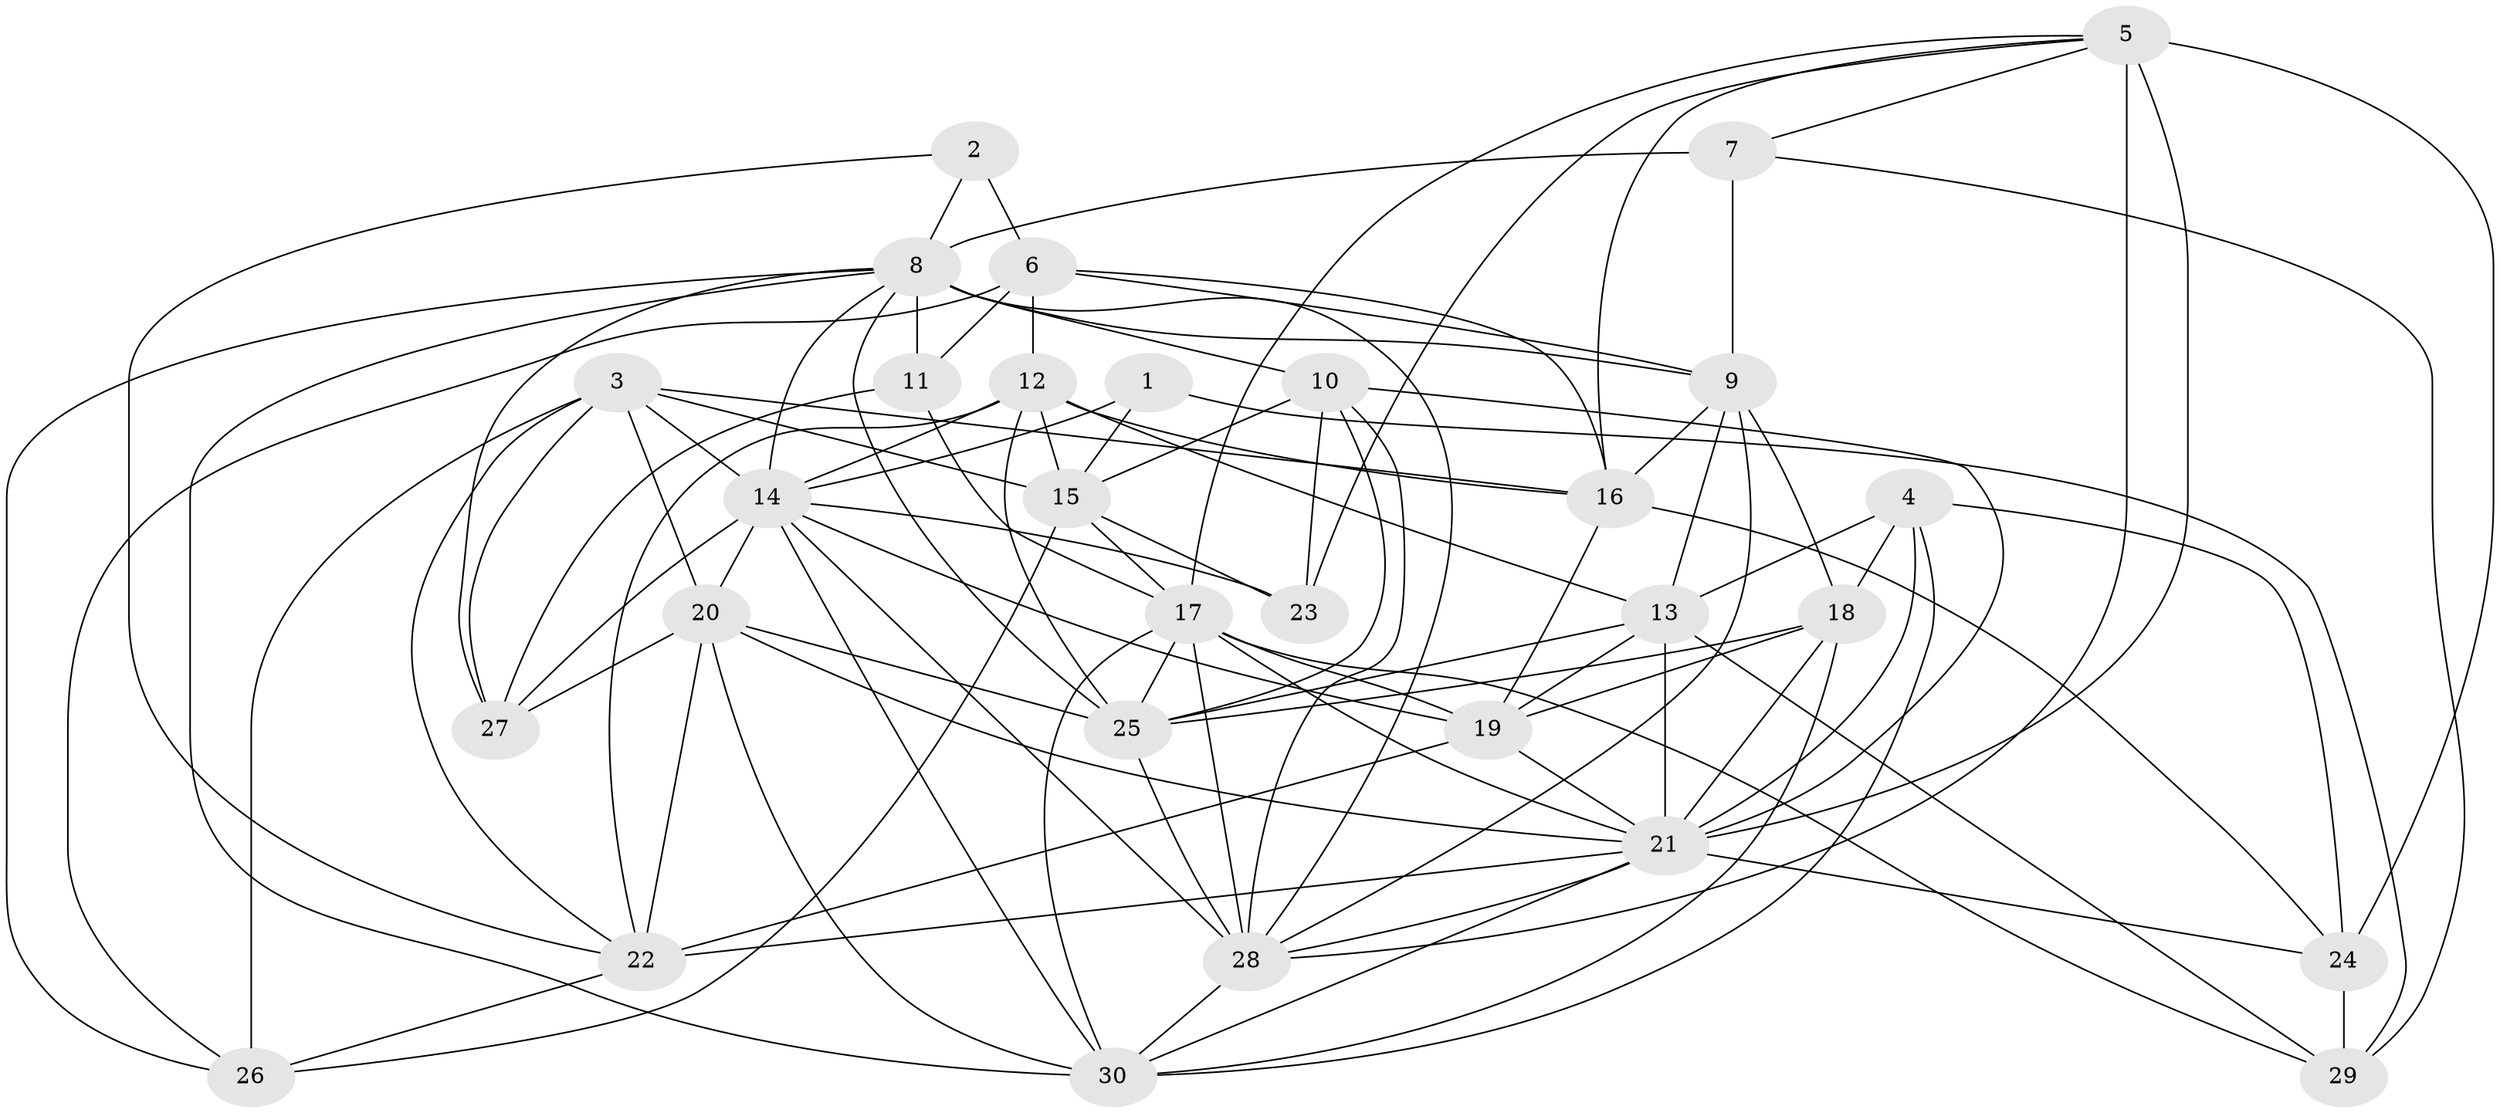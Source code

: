 // original degree distribution, {4: 0.33980582524271846, 7: 0.02912621359223301, 6: 0.10679611650485436, 5: 0.1553398058252427, 3: 0.2815533980582524, 2: 0.08737864077669903}
// Generated by graph-tools (version 1.1) at 2025/37/03/04/25 23:37:05]
// undirected, 30 vertices, 99 edges
graph export_dot {
  node [color=gray90,style=filled];
  1;
  2;
  3;
  4;
  5;
  6;
  7;
  8;
  9;
  10;
  11;
  12;
  13;
  14;
  15;
  16;
  17;
  18;
  19;
  20;
  21;
  22;
  23;
  24;
  25;
  26;
  27;
  28;
  29;
  30;
  1 -- 14 [weight=1.0];
  1 -- 15 [weight=3.0];
  1 -- 29 [weight=2.0];
  2 -- 6 [weight=2.0];
  2 -- 8 [weight=1.0];
  2 -- 22 [weight=1.0];
  3 -- 14 [weight=1.0];
  3 -- 15 [weight=2.0];
  3 -- 16 [weight=1.0];
  3 -- 20 [weight=2.0];
  3 -- 22 [weight=1.0];
  3 -- 26 [weight=1.0];
  3 -- 27 [weight=1.0];
  4 -- 13 [weight=1.0];
  4 -- 18 [weight=1.0];
  4 -- 21 [weight=1.0];
  4 -- 24 [weight=1.0];
  4 -- 30 [weight=1.0];
  5 -- 7 [weight=1.0];
  5 -- 16 [weight=1.0];
  5 -- 17 [weight=1.0];
  5 -- 21 [weight=1.0];
  5 -- 23 [weight=1.0];
  5 -- 24 [weight=3.0];
  5 -- 28 [weight=1.0];
  6 -- 9 [weight=2.0];
  6 -- 11 [weight=2.0];
  6 -- 12 [weight=2.0];
  6 -- 16 [weight=2.0];
  6 -- 26 [weight=1.0];
  7 -- 8 [weight=1.0];
  7 -- 9 [weight=2.0];
  7 -- 29 [weight=1.0];
  8 -- 9 [weight=1.0];
  8 -- 10 [weight=1.0];
  8 -- 11 [weight=2.0];
  8 -- 14 [weight=1.0];
  8 -- 25 [weight=1.0];
  8 -- 26 [weight=1.0];
  8 -- 27 [weight=2.0];
  8 -- 28 [weight=2.0];
  8 -- 30 [weight=1.0];
  9 -- 13 [weight=1.0];
  9 -- 16 [weight=1.0];
  9 -- 18 [weight=1.0];
  9 -- 28 [weight=1.0];
  10 -- 15 [weight=1.0];
  10 -- 21 [weight=1.0];
  10 -- 23 [weight=1.0];
  10 -- 25 [weight=1.0];
  10 -- 28 [weight=1.0];
  11 -- 17 [weight=1.0];
  11 -- 27 [weight=1.0];
  12 -- 13 [weight=1.0];
  12 -- 14 [weight=1.0];
  12 -- 15 [weight=2.0];
  12 -- 16 [weight=1.0];
  12 -- 22 [weight=1.0];
  12 -- 25 [weight=1.0];
  13 -- 19 [weight=1.0];
  13 -- 21 [weight=1.0];
  13 -- 25 [weight=1.0];
  13 -- 29 [weight=1.0];
  14 -- 19 [weight=2.0];
  14 -- 20 [weight=2.0];
  14 -- 23 [weight=1.0];
  14 -- 27 [weight=1.0];
  14 -- 28 [weight=2.0];
  14 -- 30 [weight=1.0];
  15 -- 17 [weight=2.0];
  15 -- 23 [weight=2.0];
  15 -- 26 [weight=1.0];
  16 -- 19 [weight=1.0];
  16 -- 24 [weight=1.0];
  17 -- 19 [weight=2.0];
  17 -- 21 [weight=1.0];
  17 -- 25 [weight=1.0];
  17 -- 28 [weight=2.0];
  17 -- 29 [weight=1.0];
  17 -- 30 [weight=1.0];
  18 -- 19 [weight=1.0];
  18 -- 21 [weight=1.0];
  18 -- 25 [weight=1.0];
  18 -- 30 [weight=1.0];
  19 -- 21 [weight=1.0];
  19 -- 22 [weight=1.0];
  20 -- 21 [weight=2.0];
  20 -- 22 [weight=1.0];
  20 -- 25 [weight=1.0];
  20 -- 27 [weight=2.0];
  20 -- 30 [weight=1.0];
  21 -- 22 [weight=2.0];
  21 -- 24 [weight=1.0];
  21 -- 28 [weight=1.0];
  21 -- 30 [weight=1.0];
  22 -- 26 [weight=1.0];
  24 -- 29 [weight=2.0];
  25 -- 28 [weight=1.0];
  28 -- 30 [weight=1.0];
}
